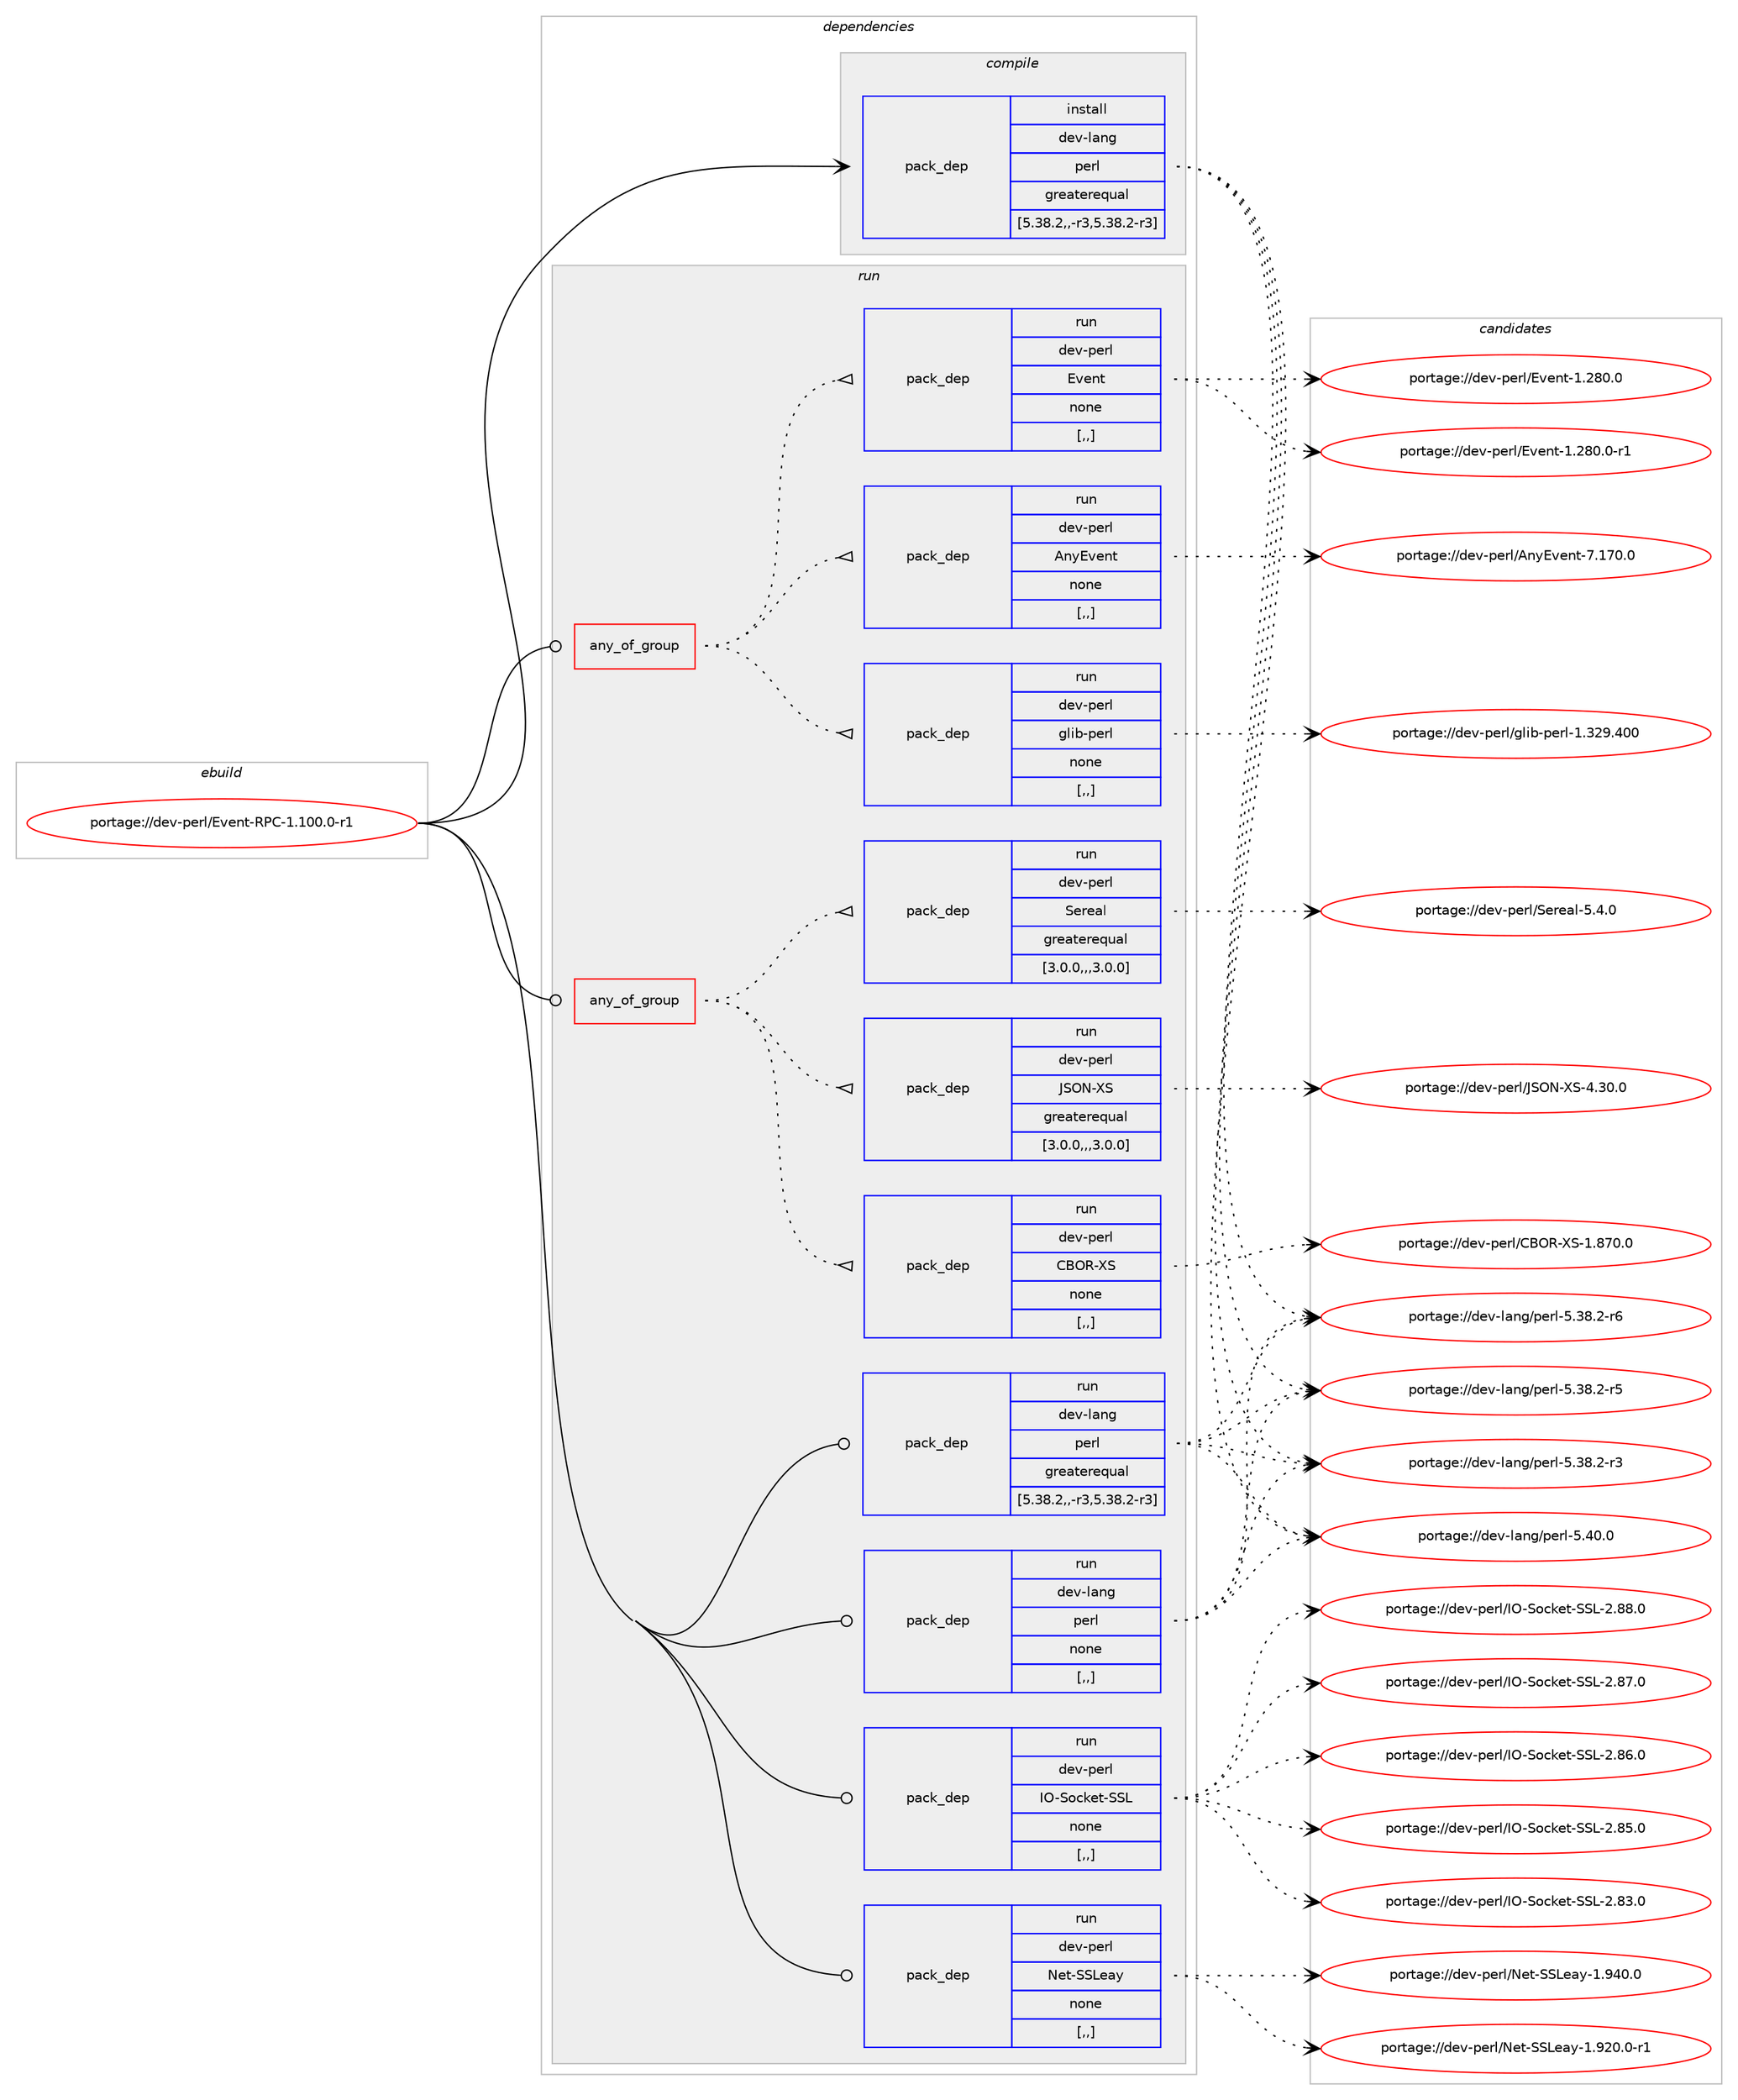 digraph prolog {

# *************
# Graph options
# *************

newrank=true;
concentrate=true;
compound=true;
graph [rankdir=LR,fontname=Helvetica,fontsize=10,ranksep=1.5];#, ranksep=2.5, nodesep=0.2];
edge  [arrowhead=vee];
node  [fontname=Helvetica,fontsize=10];

# **********
# The ebuild
# **********

subgraph cluster_leftcol {
color=gray;
label=<<i>ebuild</i>>;
id [label="portage://dev-perl/Event-RPC-1.100.0-r1", color=red, width=4, href="../dev-perl/Event-RPC-1.100.0-r1.svg"];
}

# ****************
# The dependencies
# ****************

subgraph cluster_midcol {
color=gray;
label=<<i>dependencies</i>>;
subgraph cluster_compile {
fillcolor="#eeeeee";
style=filled;
label=<<i>compile</i>>;
subgraph pack99118 {
dependency130225 [label=<<TABLE BORDER="0" CELLBORDER="1" CELLSPACING="0" CELLPADDING="4" WIDTH="220"><TR><TD ROWSPAN="6" CELLPADDING="30">pack_dep</TD></TR><TR><TD WIDTH="110">install</TD></TR><TR><TD>dev-lang</TD></TR><TR><TD>perl</TD></TR><TR><TD>greaterequal</TD></TR><TR><TD>[5.38.2,,-r3,5.38.2-r3]</TD></TR></TABLE>>, shape=none, color=blue];
}
id:e -> dependency130225:w [weight=20,style="solid",arrowhead="vee"];
}
subgraph cluster_compileandrun {
fillcolor="#eeeeee";
style=filled;
label=<<i>compile and run</i>>;
}
subgraph cluster_run {
fillcolor="#eeeeee";
style=filled;
label=<<i>run</i>>;
subgraph any1056 {
dependency130226 [label=<<TABLE BORDER="0" CELLBORDER="1" CELLSPACING="0" CELLPADDING="4"><TR><TD CELLPADDING="10">any_of_group</TD></TR></TABLE>>, shape=none, color=red];subgraph pack99119 {
dependency130227 [label=<<TABLE BORDER="0" CELLBORDER="1" CELLSPACING="0" CELLPADDING="4" WIDTH="220"><TR><TD ROWSPAN="6" CELLPADDING="30">pack_dep</TD></TR><TR><TD WIDTH="110">run</TD></TR><TR><TD>dev-perl</TD></TR><TR><TD>Event</TD></TR><TR><TD>none</TD></TR><TR><TD>[,,]</TD></TR></TABLE>>, shape=none, color=blue];
}
dependency130226:e -> dependency130227:w [weight=20,style="dotted",arrowhead="oinv"];
subgraph pack99120 {
dependency130228 [label=<<TABLE BORDER="0" CELLBORDER="1" CELLSPACING="0" CELLPADDING="4" WIDTH="220"><TR><TD ROWSPAN="6" CELLPADDING="30">pack_dep</TD></TR><TR><TD WIDTH="110">run</TD></TR><TR><TD>dev-perl</TD></TR><TR><TD>glib-perl</TD></TR><TR><TD>none</TD></TR><TR><TD>[,,]</TD></TR></TABLE>>, shape=none, color=blue];
}
dependency130226:e -> dependency130228:w [weight=20,style="dotted",arrowhead="oinv"];
subgraph pack99121 {
dependency130229 [label=<<TABLE BORDER="0" CELLBORDER="1" CELLSPACING="0" CELLPADDING="4" WIDTH="220"><TR><TD ROWSPAN="6" CELLPADDING="30">pack_dep</TD></TR><TR><TD WIDTH="110">run</TD></TR><TR><TD>dev-perl</TD></TR><TR><TD>AnyEvent</TD></TR><TR><TD>none</TD></TR><TR><TD>[,,]</TD></TR></TABLE>>, shape=none, color=blue];
}
dependency130226:e -> dependency130229:w [weight=20,style="dotted",arrowhead="oinv"];
}
id:e -> dependency130226:w [weight=20,style="solid",arrowhead="odot"];
subgraph any1057 {
dependency130230 [label=<<TABLE BORDER="0" CELLBORDER="1" CELLSPACING="0" CELLPADDING="4"><TR><TD CELLPADDING="10">any_of_group</TD></TR></TABLE>>, shape=none, color=red];subgraph pack99122 {
dependency130231 [label=<<TABLE BORDER="0" CELLBORDER="1" CELLSPACING="0" CELLPADDING="4" WIDTH="220"><TR><TD ROWSPAN="6" CELLPADDING="30">pack_dep</TD></TR><TR><TD WIDTH="110">run</TD></TR><TR><TD>dev-perl</TD></TR><TR><TD>Sereal</TD></TR><TR><TD>greaterequal</TD></TR><TR><TD>[3.0.0,,,3.0.0]</TD></TR></TABLE>>, shape=none, color=blue];
}
dependency130230:e -> dependency130231:w [weight=20,style="dotted",arrowhead="oinv"];
subgraph pack99123 {
dependency130232 [label=<<TABLE BORDER="0" CELLBORDER="1" CELLSPACING="0" CELLPADDING="4" WIDTH="220"><TR><TD ROWSPAN="6" CELLPADDING="30">pack_dep</TD></TR><TR><TD WIDTH="110">run</TD></TR><TR><TD>dev-perl</TD></TR><TR><TD>CBOR-XS</TD></TR><TR><TD>none</TD></TR><TR><TD>[,,]</TD></TR></TABLE>>, shape=none, color=blue];
}
dependency130230:e -> dependency130232:w [weight=20,style="dotted",arrowhead="oinv"];
subgraph pack99124 {
dependency130233 [label=<<TABLE BORDER="0" CELLBORDER="1" CELLSPACING="0" CELLPADDING="4" WIDTH="220"><TR><TD ROWSPAN="6" CELLPADDING="30">pack_dep</TD></TR><TR><TD WIDTH="110">run</TD></TR><TR><TD>dev-perl</TD></TR><TR><TD>JSON-XS</TD></TR><TR><TD>greaterequal</TD></TR><TR><TD>[3.0.0,,,3.0.0]</TD></TR></TABLE>>, shape=none, color=blue];
}
dependency130230:e -> dependency130233:w [weight=20,style="dotted",arrowhead="oinv"];
}
id:e -> dependency130230:w [weight=20,style="solid",arrowhead="odot"];
subgraph pack99125 {
dependency130234 [label=<<TABLE BORDER="0" CELLBORDER="1" CELLSPACING="0" CELLPADDING="4" WIDTH="220"><TR><TD ROWSPAN="6" CELLPADDING="30">pack_dep</TD></TR><TR><TD WIDTH="110">run</TD></TR><TR><TD>dev-lang</TD></TR><TR><TD>perl</TD></TR><TR><TD>greaterequal</TD></TR><TR><TD>[5.38.2,,-r3,5.38.2-r3]</TD></TR></TABLE>>, shape=none, color=blue];
}
id:e -> dependency130234:w [weight=20,style="solid",arrowhead="odot"];
subgraph pack99126 {
dependency130235 [label=<<TABLE BORDER="0" CELLBORDER="1" CELLSPACING="0" CELLPADDING="4" WIDTH="220"><TR><TD ROWSPAN="6" CELLPADDING="30">pack_dep</TD></TR><TR><TD WIDTH="110">run</TD></TR><TR><TD>dev-lang</TD></TR><TR><TD>perl</TD></TR><TR><TD>none</TD></TR><TR><TD>[,,]</TD></TR></TABLE>>, shape=none, color=blue];
}
id:e -> dependency130235:w [weight=20,style="solid",arrowhead="odot"];
subgraph pack99127 {
dependency130236 [label=<<TABLE BORDER="0" CELLBORDER="1" CELLSPACING="0" CELLPADDING="4" WIDTH="220"><TR><TD ROWSPAN="6" CELLPADDING="30">pack_dep</TD></TR><TR><TD WIDTH="110">run</TD></TR><TR><TD>dev-perl</TD></TR><TR><TD>IO-Socket-SSL</TD></TR><TR><TD>none</TD></TR><TR><TD>[,,]</TD></TR></TABLE>>, shape=none, color=blue];
}
id:e -> dependency130236:w [weight=20,style="solid",arrowhead="odot"];
subgraph pack99128 {
dependency130237 [label=<<TABLE BORDER="0" CELLBORDER="1" CELLSPACING="0" CELLPADDING="4" WIDTH="220"><TR><TD ROWSPAN="6" CELLPADDING="30">pack_dep</TD></TR><TR><TD WIDTH="110">run</TD></TR><TR><TD>dev-perl</TD></TR><TR><TD>Net-SSLeay</TD></TR><TR><TD>none</TD></TR><TR><TD>[,,]</TD></TR></TABLE>>, shape=none, color=blue];
}
id:e -> dependency130237:w [weight=20,style="solid",arrowhead="odot"];
}
}

# **************
# The candidates
# **************

subgraph cluster_choices {
rank=same;
color=gray;
label=<<i>candidates</i>>;

subgraph choice99118 {
color=black;
nodesep=1;
choice10010111845108971101034711210111410845534652484648 [label="portage://dev-lang/perl-5.40.0", color=red, width=4,href="../dev-lang/perl-5.40.0.svg"];
choice100101118451089711010347112101114108455346515646504511454 [label="portage://dev-lang/perl-5.38.2-r6", color=red, width=4,href="../dev-lang/perl-5.38.2-r6.svg"];
choice100101118451089711010347112101114108455346515646504511453 [label="portage://dev-lang/perl-5.38.2-r5", color=red, width=4,href="../dev-lang/perl-5.38.2-r5.svg"];
choice100101118451089711010347112101114108455346515646504511451 [label="portage://dev-lang/perl-5.38.2-r3", color=red, width=4,href="../dev-lang/perl-5.38.2-r3.svg"];
dependency130225:e -> choice10010111845108971101034711210111410845534652484648:w [style=dotted,weight="100"];
dependency130225:e -> choice100101118451089711010347112101114108455346515646504511454:w [style=dotted,weight="100"];
dependency130225:e -> choice100101118451089711010347112101114108455346515646504511453:w [style=dotted,weight="100"];
dependency130225:e -> choice100101118451089711010347112101114108455346515646504511451:w [style=dotted,weight="100"];
}
subgraph choice99119 {
color=black;
nodesep=1;
choice10010111845112101114108476911810111011645494650564846484511449 [label="portage://dev-perl/Event-1.280.0-r1", color=red, width=4,href="../dev-perl/Event-1.280.0-r1.svg"];
choice1001011184511210111410847691181011101164549465056484648 [label="portage://dev-perl/Event-1.280.0", color=red, width=4,href="../dev-perl/Event-1.280.0.svg"];
dependency130227:e -> choice10010111845112101114108476911810111011645494650564846484511449:w [style=dotted,weight="100"];
dependency130227:e -> choice1001011184511210111410847691181011101164549465056484648:w [style=dotted,weight="100"];
}
subgraph choice99120 {
color=black;
nodesep=1;
choice1001011184511210111410847103108105984511210111410845494651505746524848 [label="portage://dev-perl/glib-perl-1.329.400", color=red, width=4,href="../dev-perl/glib-perl-1.329.400.svg"];
dependency130228:e -> choice1001011184511210111410847103108105984511210111410845494651505746524848:w [style=dotted,weight="100"];
}
subgraph choice99121 {
color=black;
nodesep=1;
choice100101118451121011141084765110121691181011101164555464955484648 [label="portage://dev-perl/AnyEvent-7.170.0", color=red, width=4,href="../dev-perl/AnyEvent-7.170.0.svg"];
dependency130229:e -> choice100101118451121011141084765110121691181011101164555464955484648:w [style=dotted,weight="100"];
}
subgraph choice99122 {
color=black;
nodesep=1;
choice10010111845112101114108478310111410197108455346524648 [label="portage://dev-perl/Sereal-5.4.0", color=red, width=4,href="../dev-perl/Sereal-5.4.0.svg"];
dependency130231:e -> choice10010111845112101114108478310111410197108455346524648:w [style=dotted,weight="100"];
}
subgraph choice99123 {
color=black;
nodesep=1;
choice1001011184511210111410847676679824588834549465655484648 [label="portage://dev-perl/CBOR-XS-1.870.0", color=red, width=4,href="../dev-perl/CBOR-XS-1.870.0.svg"];
dependency130232:e -> choice1001011184511210111410847676679824588834549465655484648:w [style=dotted,weight="100"];
}
subgraph choice99124 {
color=black;
nodesep=1;
choice10010111845112101114108477483797845888345524651484648 [label="portage://dev-perl/JSON-XS-4.30.0", color=red, width=4,href="../dev-perl/JSON-XS-4.30.0.svg"];
dependency130233:e -> choice10010111845112101114108477483797845888345524651484648:w [style=dotted,weight="100"];
}
subgraph choice99125 {
color=black;
nodesep=1;
choice10010111845108971101034711210111410845534652484648 [label="portage://dev-lang/perl-5.40.0", color=red, width=4,href="../dev-lang/perl-5.40.0.svg"];
choice100101118451089711010347112101114108455346515646504511454 [label="portage://dev-lang/perl-5.38.2-r6", color=red, width=4,href="../dev-lang/perl-5.38.2-r6.svg"];
choice100101118451089711010347112101114108455346515646504511453 [label="portage://dev-lang/perl-5.38.2-r5", color=red, width=4,href="../dev-lang/perl-5.38.2-r5.svg"];
choice100101118451089711010347112101114108455346515646504511451 [label="portage://dev-lang/perl-5.38.2-r3", color=red, width=4,href="../dev-lang/perl-5.38.2-r3.svg"];
dependency130234:e -> choice10010111845108971101034711210111410845534652484648:w [style=dotted,weight="100"];
dependency130234:e -> choice100101118451089711010347112101114108455346515646504511454:w [style=dotted,weight="100"];
dependency130234:e -> choice100101118451089711010347112101114108455346515646504511453:w [style=dotted,weight="100"];
dependency130234:e -> choice100101118451089711010347112101114108455346515646504511451:w [style=dotted,weight="100"];
}
subgraph choice99126 {
color=black;
nodesep=1;
choice10010111845108971101034711210111410845534652484648 [label="portage://dev-lang/perl-5.40.0", color=red, width=4,href="../dev-lang/perl-5.40.0.svg"];
choice100101118451089711010347112101114108455346515646504511454 [label="portage://dev-lang/perl-5.38.2-r6", color=red, width=4,href="../dev-lang/perl-5.38.2-r6.svg"];
choice100101118451089711010347112101114108455346515646504511453 [label="portage://dev-lang/perl-5.38.2-r5", color=red, width=4,href="../dev-lang/perl-5.38.2-r5.svg"];
choice100101118451089711010347112101114108455346515646504511451 [label="portage://dev-lang/perl-5.38.2-r3", color=red, width=4,href="../dev-lang/perl-5.38.2-r3.svg"];
dependency130235:e -> choice10010111845108971101034711210111410845534652484648:w [style=dotted,weight="100"];
dependency130235:e -> choice100101118451089711010347112101114108455346515646504511454:w [style=dotted,weight="100"];
dependency130235:e -> choice100101118451089711010347112101114108455346515646504511453:w [style=dotted,weight="100"];
dependency130235:e -> choice100101118451089711010347112101114108455346515646504511451:w [style=dotted,weight="100"];
}
subgraph choice99127 {
color=black;
nodesep=1;
choice100101118451121011141084773794583111991071011164583837645504656564648 [label="portage://dev-perl/IO-Socket-SSL-2.88.0", color=red, width=4,href="../dev-perl/IO-Socket-SSL-2.88.0.svg"];
choice100101118451121011141084773794583111991071011164583837645504656554648 [label="portage://dev-perl/IO-Socket-SSL-2.87.0", color=red, width=4,href="../dev-perl/IO-Socket-SSL-2.87.0.svg"];
choice100101118451121011141084773794583111991071011164583837645504656544648 [label="portage://dev-perl/IO-Socket-SSL-2.86.0", color=red, width=4,href="../dev-perl/IO-Socket-SSL-2.86.0.svg"];
choice100101118451121011141084773794583111991071011164583837645504656534648 [label="portage://dev-perl/IO-Socket-SSL-2.85.0", color=red, width=4,href="../dev-perl/IO-Socket-SSL-2.85.0.svg"];
choice100101118451121011141084773794583111991071011164583837645504656514648 [label="portage://dev-perl/IO-Socket-SSL-2.83.0", color=red, width=4,href="../dev-perl/IO-Socket-SSL-2.83.0.svg"];
dependency130236:e -> choice100101118451121011141084773794583111991071011164583837645504656564648:w [style=dotted,weight="100"];
dependency130236:e -> choice100101118451121011141084773794583111991071011164583837645504656554648:w [style=dotted,weight="100"];
dependency130236:e -> choice100101118451121011141084773794583111991071011164583837645504656544648:w [style=dotted,weight="100"];
dependency130236:e -> choice100101118451121011141084773794583111991071011164583837645504656534648:w [style=dotted,weight="100"];
dependency130236:e -> choice100101118451121011141084773794583111991071011164583837645504656514648:w [style=dotted,weight="100"];
}
subgraph choice99128 {
color=black;
nodesep=1;
choice10010111845112101114108477810111645838376101971214549465752484648 [label="portage://dev-perl/Net-SSLeay-1.940.0", color=red, width=4,href="../dev-perl/Net-SSLeay-1.940.0.svg"];
choice100101118451121011141084778101116458383761019712145494657504846484511449 [label="portage://dev-perl/Net-SSLeay-1.920.0-r1", color=red, width=4,href="../dev-perl/Net-SSLeay-1.920.0-r1.svg"];
dependency130237:e -> choice10010111845112101114108477810111645838376101971214549465752484648:w [style=dotted,weight="100"];
dependency130237:e -> choice100101118451121011141084778101116458383761019712145494657504846484511449:w [style=dotted,weight="100"];
}
}

}
